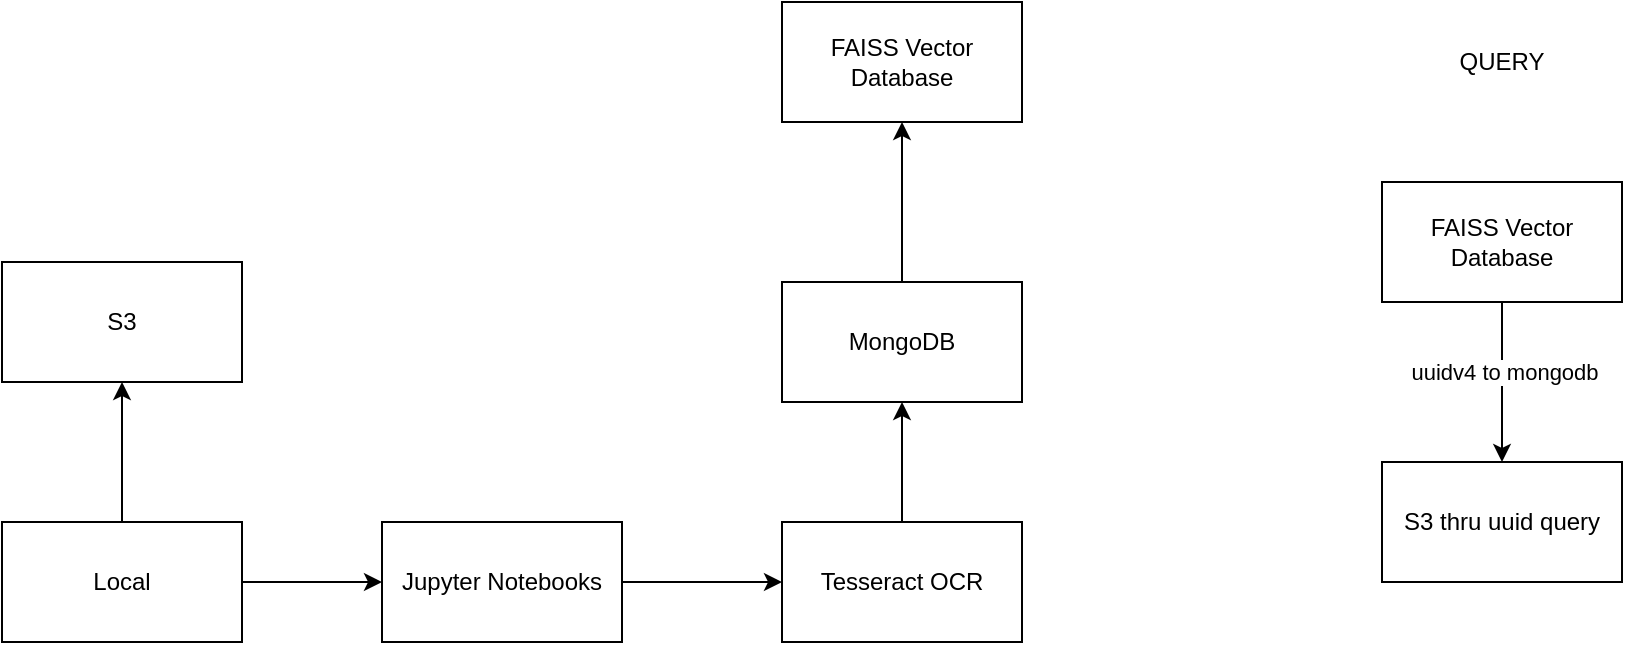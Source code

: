 <mxfile>
    <diagram id="slMsh5_lyZQtUNZDSgYP" name="main">
        <mxGraphModel dx="1121" dy="543" grid="1" gridSize="10" guides="1" tooltips="1" connect="1" arrows="1" fold="1" page="1" pageScale="1" pageWidth="850" pageHeight="1100" math="0" shadow="0">
            <root>
                <mxCell id="0"/>
                <mxCell id="1" parent="0"/>
                <mxCell id="9" style="edgeStyle=none;html=1;entryX=0;entryY=0.5;entryDx=0;entryDy=0;" edge="1" parent="1" source="2" target="4">
                    <mxGeometry relative="1" as="geometry"/>
                </mxCell>
                <mxCell id="2" value="Jupyter Notebooks" style="rounded=0;whiteSpace=wrap;html=1;" vertex="1" parent="1">
                    <mxGeometry x="370" y="390" width="120" height="60" as="geometry"/>
                </mxCell>
                <mxCell id="5" style="edgeStyle=none;html=1;entryX=0;entryY=0.5;entryDx=0;entryDy=0;" edge="1" parent="1" source="3" target="2">
                    <mxGeometry relative="1" as="geometry"/>
                </mxCell>
                <mxCell id="7" style="edgeStyle=none;html=1;entryX=0.5;entryY=1;entryDx=0;entryDy=0;" edge="1" parent="1" source="3" target="6">
                    <mxGeometry relative="1" as="geometry"/>
                </mxCell>
                <mxCell id="3" value="Local" style="rounded=0;whiteSpace=wrap;html=1;" vertex="1" parent="1">
                    <mxGeometry x="180" y="390" width="120" height="60" as="geometry"/>
                </mxCell>
                <mxCell id="10" style="edgeStyle=none;html=1;" edge="1" parent="1" source="4" target="8">
                    <mxGeometry relative="1" as="geometry"/>
                </mxCell>
                <mxCell id="4" value="Tesseract OCR" style="rounded=0;whiteSpace=wrap;html=1;" vertex="1" parent="1">
                    <mxGeometry x="570" y="390" width="120" height="60" as="geometry"/>
                </mxCell>
                <mxCell id="6" value="S3" style="rounded=0;whiteSpace=wrap;html=1;" vertex="1" parent="1">
                    <mxGeometry x="180" y="260" width="120" height="60" as="geometry"/>
                </mxCell>
                <mxCell id="12" value="" style="edgeStyle=none;html=1;" edge="1" parent="1" source="8" target="11">
                    <mxGeometry relative="1" as="geometry"/>
                </mxCell>
                <mxCell id="8" value="MongoDB" style="rounded=0;whiteSpace=wrap;html=1;" vertex="1" parent="1">
                    <mxGeometry x="570" y="270" width="120" height="60" as="geometry"/>
                </mxCell>
                <mxCell id="11" value="FAISS Vector Database" style="whiteSpace=wrap;html=1;rounded=0;" vertex="1" parent="1">
                    <mxGeometry x="570" y="130" width="120" height="60" as="geometry"/>
                </mxCell>
                <mxCell id="13" value="QUERY" style="text;html=1;align=center;verticalAlign=middle;whiteSpace=wrap;rounded=0;" vertex="1" parent="1">
                    <mxGeometry x="900" y="145" width="60" height="30" as="geometry"/>
                </mxCell>
                <mxCell id="16" value="" style="edgeStyle=none;html=1;" edge="1" parent="1" source="14" target="15">
                    <mxGeometry relative="1" as="geometry"/>
                </mxCell>
                <mxCell id="17" value="uuidv4 to mongodb" style="edgeLabel;html=1;align=center;verticalAlign=middle;resizable=0;points=[];" vertex="1" connectable="0" parent="16">
                    <mxGeometry x="-0.127" y="1" relative="1" as="geometry">
                        <mxPoint as="offset"/>
                    </mxGeometry>
                </mxCell>
                <mxCell id="14" value="FAISS Vector Database" style="whiteSpace=wrap;html=1;rounded=0;" vertex="1" parent="1">
                    <mxGeometry x="870" y="220" width="120" height="60" as="geometry"/>
                </mxCell>
                <mxCell id="15" value="S3 thru uuid query" style="whiteSpace=wrap;html=1;rounded=0;" vertex="1" parent="1">
                    <mxGeometry x="870" y="360" width="120" height="60" as="geometry"/>
                </mxCell>
            </root>
        </mxGraphModel>
    </diagram>
</mxfile>